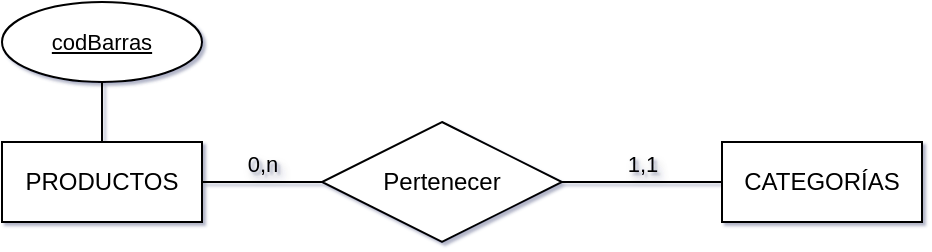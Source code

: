 <mxfile version="24.7.17">
  <diagram name="Página-1" id="jO5vmu1Fwt5fge-GHN2T">
    <mxGraphModel dx="757" dy="681" grid="1" gridSize="10" guides="1" tooltips="1" connect="1" arrows="1" fold="1" page="1" pageScale="1" pageWidth="827" pageHeight="1169" background="none" math="0" shadow="1">
      <root>
        <mxCell id="0" />
        <mxCell id="1" parent="0" />
        <mxCell id="ixHVkDYwS4fQSp1_pWAO-12" value="Pertenecer" style="shape=rhombus;perimeter=rhombusPerimeter;whiteSpace=wrap;html=1;align=center;" parent="1" vertex="1">
          <mxGeometry x="180" y="80" width="120" height="60" as="geometry" />
        </mxCell>
        <mxCell id="ixHVkDYwS4fQSp1_pWAO-13" value="PRODUCTOS" style="whiteSpace=wrap;html=1;align=center;" parent="1" vertex="1">
          <mxGeometry x="20" y="90" width="100" height="40" as="geometry" />
        </mxCell>
        <mxCell id="ixHVkDYwS4fQSp1_pWAO-15" value="CATEGORÍAS" style="whiteSpace=wrap;html=1;align=center;" parent="1" vertex="1">
          <mxGeometry x="380" y="90" width="100" height="40" as="geometry" />
        </mxCell>
        <mxCell id="ixHVkDYwS4fQSp1_pWAO-18" value="0,n" style="endArrow=none;html=1;rounded=0;exitX=1;exitY=0.5;exitDx=0;exitDy=0;entryX=0;entryY=0.5;entryDx=0;entryDy=0;verticalAlign=bottom;labelBackgroundColor=none;labelBorderColor=none;textShadow=1;" parent="1" source="ixHVkDYwS4fQSp1_pWAO-13" target="ixHVkDYwS4fQSp1_pWAO-12" edge="1">
          <mxGeometry relative="1" as="geometry">
            <mxPoint x="130" y="30" as="sourcePoint" />
            <mxPoint x="290" y="190" as="targetPoint" />
          </mxGeometry>
        </mxCell>
        <mxCell id="ixHVkDYwS4fQSp1_pWAO-19" value="1,1" style="endArrow=none;html=1;rounded=0;exitX=1;exitY=0.5;exitDx=0;exitDy=0;entryX=0;entryY=0.5;entryDx=0;entryDy=0;verticalAlign=bottom;labelBackgroundColor=none;textShadow=1;" parent="1" source="ixHVkDYwS4fQSp1_pWAO-12" target="ixHVkDYwS4fQSp1_pWAO-15" edge="1">
          <mxGeometry relative="1" as="geometry">
            <mxPoint x="290" y="40" as="sourcePoint" />
            <mxPoint x="350" y="40" as="targetPoint" />
          </mxGeometry>
        </mxCell>
        <mxCell id="ixHVkDYwS4fQSp1_pWAO-30" style="edgeStyle=none;shape=connector;rounded=0;orthogonalLoop=1;jettySize=auto;html=1;exitX=0.5;exitY=1;exitDx=0;exitDy=0;entryX=0.5;entryY=0;entryDx=0;entryDy=0;strokeColor=default;align=center;verticalAlign=bottom;fontFamily=Helvetica;fontSize=11;fontColor=default;labelBackgroundColor=none;endArrow=none;" parent="1" source="ixHVkDYwS4fQSp1_pWAO-29" target="ixHVkDYwS4fQSp1_pWAO-13" edge="1">
          <mxGeometry relative="1" as="geometry" />
        </mxCell>
        <mxCell id="ixHVkDYwS4fQSp1_pWAO-29" value="&lt;u&gt;codBarras&lt;/u&gt;" style="ellipse;whiteSpace=wrap;html=1;align=center;fontFamily=Helvetica;fontSize=11;fontColor=default;labelBackgroundColor=none;" parent="1" vertex="1">
          <mxGeometry x="20" y="20" width="100" height="40" as="geometry" />
        </mxCell>
      </root>
    </mxGraphModel>
  </diagram>
</mxfile>
